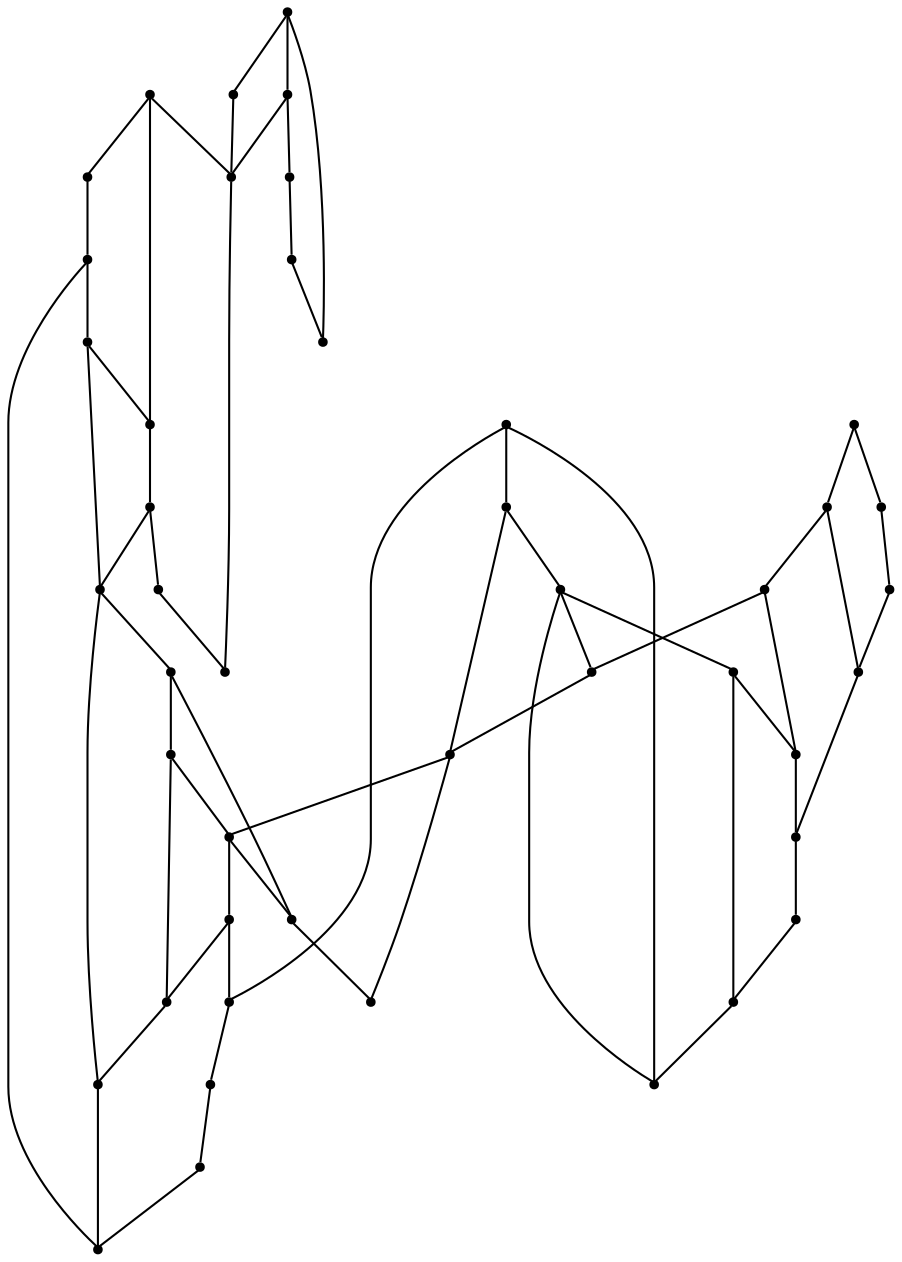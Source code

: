graph {
  node [shape=point,comment="{\"directed\":false,\"doi\":\"10.1007/3-540-36151-0_24\",\"figure\":\"2 (4)\"}"]

  v0 [pos="710.8551979064941,761.161286742599"]
  v1 [pos="733.2666397094727,750.8144131413213"]
  v2 [pos="760.7177416483562,828.0727139225714"]
  v3 [pos="667.3791885375977,828.0727139225714"]
  v4 [pos="815.625,828.0727139225714"]
  v5 [pos="837.5854492187501,828.0727139225714"]
  v6 [pos="870.5291748046876,828.0727139225714"]
  v7 [pos="903.470802307129,828.0727139225714"]
  v8 [pos="903.4708023071289,805.9978237858527"]
  v9 [pos="903.4708023071289,717.0144151758266"]
  v10 [pos="903.470802307129,700.4602820784959"]
  v11 [pos="887.0000203450521,749.4352729232224"]
  v12 [pos="865.037473042806,805.9978237858527"]
  v13 [pos="864.3875122070312,744.6518968652797"]
  v14 [pos="864.0844027201335,777.1653404942266"]
  v15 [pos="835.309378306071,777.717486134282"]
  v16 [pos="808.9989662170411,778.4061184635871"]
  v17 [pos="832.0958455403646,794.9611575515182"]
  v18 [pos="826.6041437784831,700.4602820784958"]
  v19 [pos="826.6041437784831,745.29772511235"]
  v20 [pos="799.1521199544271,800.4810086003058"]
  v21 [pos="810.1333618164064,727.7185828597458"]
  v22 [pos="793.6625162760417,766.681010634811"]
  v23 [pos="790.8000310262045,728.1310787907355"]
  v24 [pos="782.6791763305664,788.7528649082892"]
  v25 [pos="788.9249801635742,670.743536066126"]
  v26 [pos="787.9541397094727,614.7394568831834"]
  v27 [pos="750.7916768391927,803.0894985905402"]
  v28 [pos="770.6083297729492,727.2226722152146"]
  v29 [pos="755.2291870117189,772.1978258203578"]
  v30 [pos="690.9624735514324,693.6445783685756"]
  v31 [pos="672.8708267211914,694.9393978825324"]
  v32 [pos="749.3249893188477,693.5476691634568"]
  v33 [pos="748.6041386922201,726.4737358799689"]
  v34 [pos="732.9843839009603,802.2810370833787"]
  v35 [pos="711.2041473388672,801.923743000737"]
  v36 [pos="729.49062983195,638.0351773014776"]
  v37 [pos="728.779157002767,614.4435635319463"]
  v38 [pos="672.8708267211914,761.161286742599"]
  v39 [pos="666.3958231608074,638.5393531234176"]
  v40 [pos="667.5291697184246,615.7227109979701"]
  v41 [pos="620.0531323750814,615.7227109979701"]
  v42 [pos="666.8416976928711,661.9143715611212"]
  v43 [pos="667.3791885375977,800.4810086003058"]
  v44 [pos="620.0531323750814,661.914371561121"]

  v0 -- v1 [id="-1",pos="710.8551979064941,761.161286742599 714.7375106811523,759.0935777734828 727.7750015258789,750.8144131413214 733.2666397094727,750.8144131413213"]
  v44 -- v42 [id="-2",pos="620.0531323750814,661.914371561121 666.8416976928711,661.9143715611212 666.8416976928711,661.9143715611212 666.8416976928711,661.9143715611212"]
  v41 -- v44 [id="-3",pos="620.0531323750814,615.7227109979701 620.0531323750814,661.914371561121 620.0531323750814,661.914371561121 620.0531323750814,661.914371561121"]
  v39 -- v36 [id="-4",pos="666.3958231608074,638.5393531234176 729.49062983195,638.0351773014776 729.49062983195,638.0351773014776 729.49062983195,638.0351773014776"]
  v39 -- v40 [id="-5",pos="666.3958231608074,638.5393531234176 667.5291697184246,615.7227109979701 667.5291697184246,615.7227109979701 667.5291697184246,615.7227109979701"]
  v40 -- v37 [id="-8",pos="667.5291697184246,615.7227109979701 728.779157002767,614.4435635319463 728.779157002767,614.4435635319463 728.779157002767,614.4435635319463"]
  v3 -- v43 [id="-10",pos="667.3791885375977,828.0727139225714 667.3791885375977,800.4810086003058 667.3791885375977,800.4810086003058 667.3791885375977,800.4810086003058"]
  v43 -- v35 [id="-11",pos="667.3791885375977,800.4810086003058 711.2041473388672,801.923743000737 711.2041473388672,801.923743000737 711.2041473388672,801.923743000737"]
  v42 -- v39 [id="-12",pos="666.8416976928711,661.9143715611212 666.3958231608074,638.5393531234176 666.3958231608074,638.5393531234176 666.3958231608074,638.5393531234176"]
  v40 -- v41 [id="-14",pos="667.5291697184246,615.7227109979701 620.0531323750814,615.7227109979701 620.0531323750814,615.7227109979701 620.0531323750814,615.7227109979701"]
  v38 -- v0 [id="-16",pos="672.8708267211914,761.161286742599 710.8551979064941,761.161286742599 710.8551979064941,761.161286742599 710.8551979064941,761.161286742599"]
  v31 -- v38 [id="-17",pos="672.8708267211914,694.9393978825324 672.8708267211914,761.161286742599 672.8708267211914,761.161286742599 672.8708267211914,761.161286742599"]
  v31 -- v30 [id="-22",pos="672.8708267211914,694.9393978825324 690.9624735514324,693.6445783685756 690.9624735514324,693.6445783685756 690.9624735514324,693.6445783685756"]
  v30 -- v32 [id="-23",pos="690.9624735514324,693.6445783685756 749.3249893188477,693.5476691634568 749.3249893188477,693.5476691634568 749.3249893188477,693.5476691634568"]
  v32 -- v25 [id="-24",pos="749.3249893188477,693.5476691634568 790.0165557861328,694.2517987004035 790.0165557861328,694.2517987004035 790.0165557861328,694.2517987004035 788.9249801635742,670.743536066126 788.9249801635742,670.743536066126 788.9249801635742,670.743536066126"]
  v31 -- v37 [id="-25",pos="672.8708267211914,694.9393978825324 674.687385559082,614.4393037866664 674.687385559082,614.4393037866664 674.687385559082,614.4393037866664 728.779157002767,614.4435635319463 728.779157002767,614.4435635319463 728.779157002767,614.4435635319463"]
  v37 -- v26 [id="-26",pos="728.779157002767,614.4435635319463 787.9541397094727,614.7394568831834 787.9541397094727,614.7394568831834 787.9541397094727,614.7394568831834"]
  v35 -- v0 [id="-30",pos="711.2041473388672,801.923743000737 710.8551979064941,761.161286742599 710.8551979064941,761.161286742599 710.8551979064941,761.161286742599"]
  v36 -- v37 [id="-34",pos="729.49062983195,638.0351773014776 728.779157002767,614.4435635319463 728.779157002767,614.4435635319463 728.779157002767,614.4435635319463"]
  v1 -- v30 [id="-35",pos="733.2666397094727,750.8144131413213 690.9624735514324,693.6445783685756 690.9624735514324,693.6445783685756 690.9624735514324,693.6445783685756"]
  v33 -- v34 [id="-38",pos="748.6041386922201,726.4737358799689 732.9843839009603,802.2810370833787 732.9843839009603,802.2810370833787 732.9843839009603,802.2810370833787"]
  v33 -- v28 [id="-39",pos="748.6041386922201,726.4737358799689 770.6083297729492,727.2226722152146 770.6083297729492,727.2226722152146 770.6083297729492,727.2226722152146"]
  v28 -- v23 [id="-40",pos="770.6083297729492,727.2226722152146 790.8000310262045,728.1310787907355 790.8000310262045,728.1310787907355 790.8000310262045,728.1310787907355"]
  v23 -- v21 [id="-41",pos="790.8000310262045,728.1310787907355 810.1333618164064,727.7185828597458 810.1333618164064,727.7185828597458 810.1333618164064,727.7185828597458"]
  v32 -- v33 [id="-42",pos="749.3249893188477,693.5476691634568 748.6041386922201,726.4737358799689 748.6041386922201,726.4737358799689 748.6041386922201,726.4737358799689"]
  v33 -- v1 [id="-43",pos="748.6041386922201,726.4737358799689 733.2666397094727,750.8144131413213 733.2666397094727,750.8144131413213 733.2666397094727,750.8144131413213"]
  v27 -- v34 [id="-44",pos="750.7916768391927,803.0894985905402 732.9843839009603,802.2810370833787 732.9843839009603,802.2810370833787 732.9843839009603,802.2810370833787"]
  v34 -- v35 [id="-45",pos="732.9843839009603,802.2810370833787 711.2041473388672,801.923743000737 711.2041473388672,801.923743000737 711.2041473388672,801.923743000737"]
  v29 -- v22 [id="-49",pos="755.2291870117189,772.1978258203578 793.6625162760417,766.681010634811 793.6625162760417,766.681010634811 793.6625162760417,766.681010634811"]
  v29 -- v27 [id="-51",pos="755.2291870117189,772.1978258203578 750.7916768391927,803.0894985905402 750.7916768391927,803.0894985905402 750.7916768391927,803.0894985905402"]
  v28 -- v29 [id="-52",pos="770.6083297729492,727.2226722152146 755.2291870117189,772.1978258203578 755.2291870117189,772.1978258203578 755.2291870117189,772.1978258203578"]
  v24 -- v2 [id="-53",pos="782.6791763305664,788.7528649082892 760.7177416483562,828.0727139225714 760.7177416483562,828.0727139225714 760.7177416483562,828.0727139225714"]
  v24 -- v27 [id="-54",pos="782.6791763305664,788.7528649082892 750.7916768391927,803.0894985905402 750.7916768391927,803.0894985905402 750.7916768391927,803.0894985905402"]
  v25 -- v26 [id="-57",pos="788.9249801635742,670.743536066126 787.9541397094727,614.7394568831834 787.9541397094727,614.7394568831834 787.9541397094727,614.7394568831834"]
  v22 -- v24 [id="-58",pos="793.6625162760417,766.681010634811 782.6791763305664,788.7528649082892 782.6791763305664,788.7528649082892 782.6791763305664,788.7528649082892"]
  v22 -- v23 [id="-60",pos="793.6625162760417,766.681010634811 790.8000310262045,728.1310787907355 790.8000310262045,728.1310787907355 790.8000310262045,728.1310787907355"]
  v20 -- v17 [id="-61",pos="799.1521199544271,800.4810086003058 832.0958455403646,794.9611575515182 832.0958455403646,794.9611575515182 832.0958455403646,794.9611575515182"]
  v20 -- v16 [id="-62",pos="799.1521199544271,800.4810086003058 808.9989662170411,778.4061184635871 808.9989662170411,778.4061184635871 808.9989662170411,778.4061184635871"]
  v16 -- v22 [id="-64",pos="808.9989662170411,778.4061184635871 793.6625162760417,766.681010634811 793.6625162760417,766.681010634811 793.6625162760417,766.681010634811"]
  v16 -- v21 [id="-65",pos="808.9989662170411,778.4061184635871 810.1333618164064,727.7185828597458 810.1333618164064,727.7185828597458 810.1333618164064,727.7185828597458"]
  v4 -- v20 [id="-67",pos="815.625,828.0727139225714 799.1521199544271,800.4810086003058 799.1521199544271,800.4810086003058 799.1521199544271,800.4810086003058"]
  v19 -- v13 [id="-69",pos="826.6041437784831,745.29772511235 864.3875122070312,744.6518968652797 864.3875122070312,744.6518968652797 864.3875122070312,744.6518968652797"]
  v19 -- v18 [id="-70",pos="826.6041437784831,745.29772511235 826.6041437784831,700.4602820784958 826.6041437784831,700.4602820784958 826.6041437784831,700.4602820784958"]
  v18 -- v10 [id="-71",pos="826.6041437784831,700.4602820784958 903.470802307129,700.4602820784959 903.470802307129,700.4602820784959 903.470802307129,700.4602820784959"]
  v17 -- v15 [id="-72",pos="832.0958455403646,794.9611575515182 835.309378306071,777.717486134282 835.309378306071,777.717486134282 835.309378306071,777.717486134282"]
  v17 -- v12 [id="-73",pos="832.0958455403646,794.9611575515182 865.037473042806,805.9978237858527 865.037473042806,805.9978237858527 865.037473042806,805.9978237858527"]
  v5 -- v17 [id="-74",pos="837.5854492187501,828.0727139225714 832.0958455403646,794.9611575515182 832.0958455403646,794.9611575515182 832.0958455403646,794.9611575515182"]
  v13 -- v14 [id="-77",pos="864.3875122070312,744.6518968652797 864.0844027201335,777.1653404942266 864.0844027201335,777.1653404942266 864.0844027201335,777.1653404942266"]
  v12 -- v11 [id="-78",pos="865.037473042806,805.9978237858527 887.0000203450521,749.4352729232224 887.0000203450521,749.4352729232224 887.0000203450521,749.4352729232224"]
  v14 -- v11 [id="-80",pos="864.0844027201335,777.1653404942266 887.0000203450521,749.4352729232224 887.0000203450521,749.4352729232224 887.0000203450521,749.4352729232224"]
  v13 -- v9 [id="-81",pos="864.3875122070312,744.6518968652797 903.4708023071289,717.0144151758266 903.4708023071289,717.0144151758266 903.4708023071289,717.0144151758266"]
  v14 -- v15 [id="-82",pos="864.0844027201335,777.1653404942266 835.309378306071,777.717486134282 835.309378306071,777.717486134282 835.309378306071,777.717486134282"]
  v15 -- v16 [id="-83",pos="835.309378306071,777.717486134282 808.9989662170411,778.4061184635871 808.9989662170411,778.4061184635871 808.9989662170411,778.4061184635871"]
  v6 -- v12 [id="-86",pos="870.5291748046876,828.0727139225714 865.037473042806,805.9978237858527 865.037473042806,805.9978237858527 865.037473042806,805.9978237858527"]
  v11 -- v8 [id="-87",pos="887.0000203450521,749.4352729232224 903.4708023071289,805.9978237858527 903.4708023071289,805.9978237858527 903.4708023071289,805.9978237858527"]
  v10 -- v9 [id="-88",pos="903.470802307129,700.4602820784959 903.4708023071289,717.0144151758266 903.4708023071289,717.0144151758266 903.4708023071289,717.0144151758266"]
  v9 -- v8 [id="-89",pos="903.4708023071289,717.0144151758266 903.4708023071289,805.9978237858527 903.4708023071289,805.9978237858527 903.4708023071289,805.9978237858527"]
  v8 -- v7 [id="-90",pos="903.4708023071289,805.9978237858527 903.470802307129,828.0727139225714 903.470802307129,828.0727139225714 903.470802307129,828.0727139225714"]
  v7 -- v6 [id="-91",pos="903.470802307129,828.0727139225714 870.5291748046876,828.0727139225714 870.5291748046876,828.0727139225714 870.5291748046876,828.0727139225714"]
  v6 -- v5 [id="-92",pos="870.5291748046876,828.0727139225714 837.5854492187501,828.0727139225714 837.5854492187501,828.0727139225714 837.5854492187501,828.0727139225714"]
  v5 -- v4 [id="-93",pos="837.5854492187501,828.0727139225714 815.625,828.0727139225714 815.625,828.0727139225714 815.625,828.0727139225714"]
  v4 -- v2 [id="-94",pos="815.625,828.0727139225714 760.7177416483562,828.0727139225714 760.7177416483562,828.0727139225714 760.7177416483562,828.0727139225714"]
  v2 -- v3 [id="-95",pos="760.7177416483562,828.0727139225714 667.3791885375977,828.0727139225714 667.3791885375977,828.0727139225714 667.3791885375977,828.0727139225714"]
}